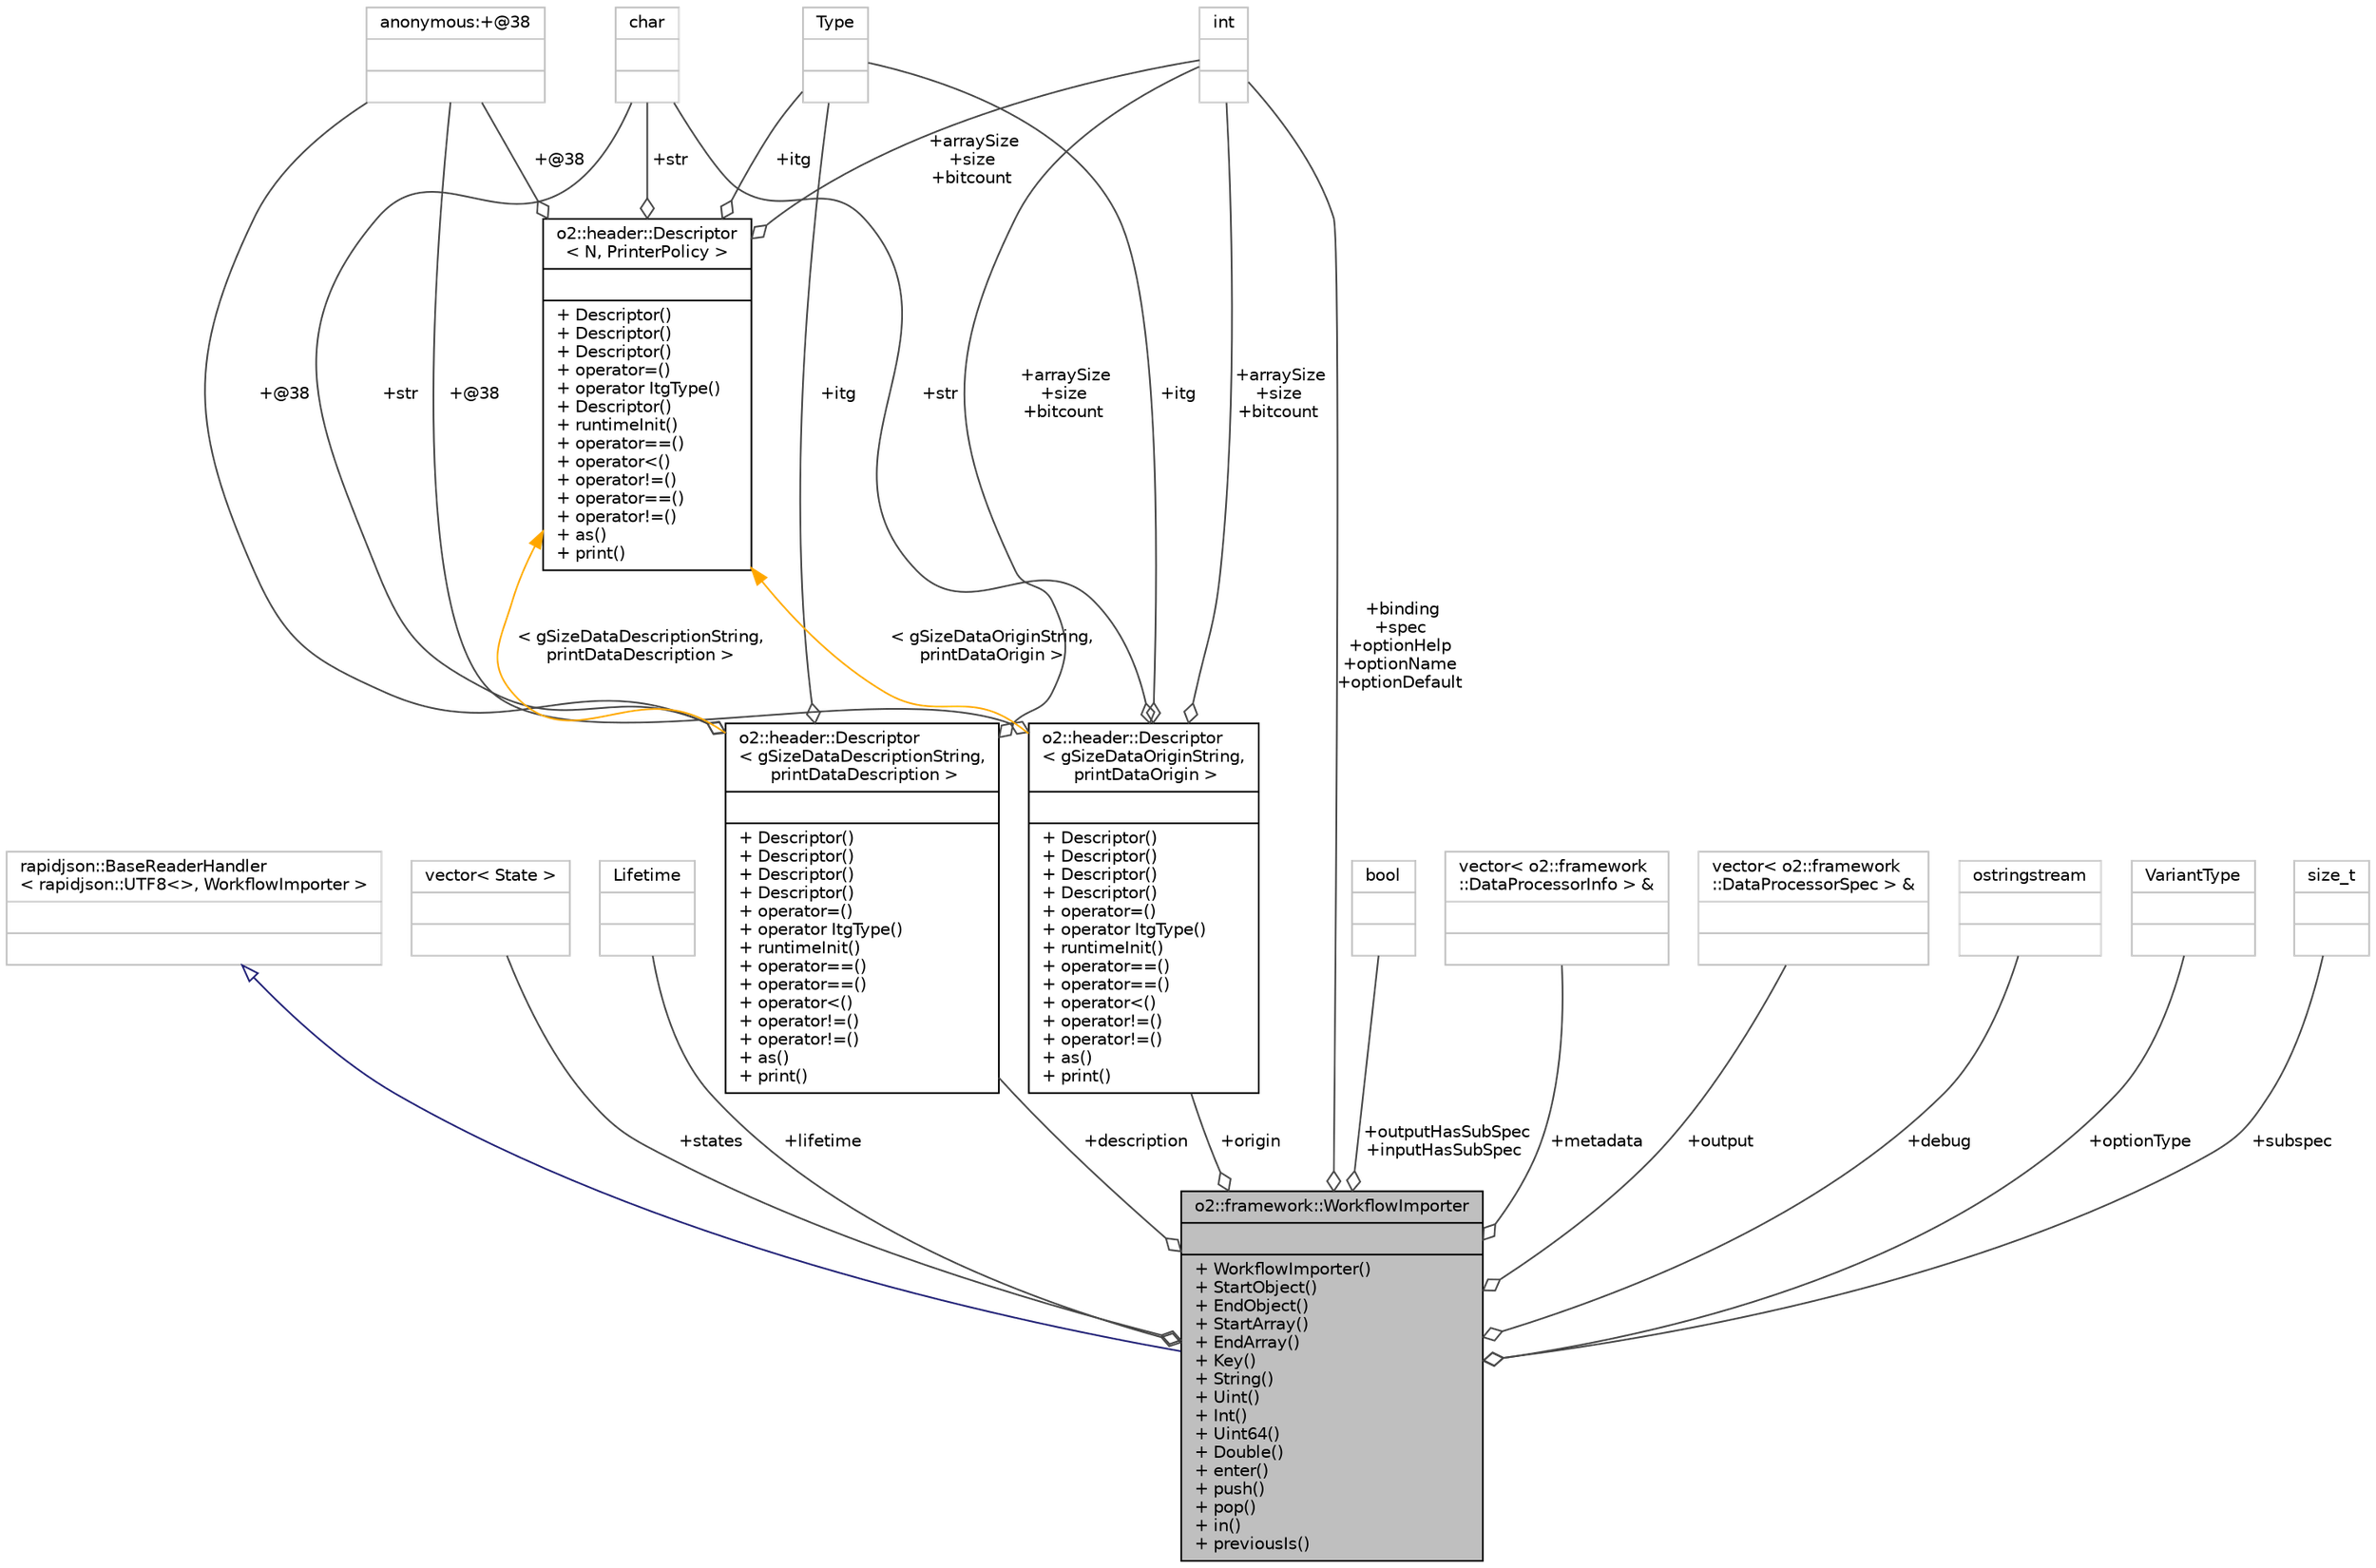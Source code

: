 digraph "o2::framework::WorkflowImporter"
{
 // INTERACTIVE_SVG=YES
  bgcolor="transparent";
  edge [fontname="Helvetica",fontsize="10",labelfontname="Helvetica",labelfontsize="10"];
  node [fontname="Helvetica",fontsize="10",shape=record];
  Node2 [label="{o2::framework::WorkflowImporter\n||+ WorkflowImporter()\l+ StartObject()\l+ EndObject()\l+ StartArray()\l+ EndArray()\l+ Key()\l+ String()\l+ Uint()\l+ Int()\l+ Uint64()\l+ Double()\l+ enter()\l+ push()\l+ pop()\l+ in()\l+ previousIs()\l}",height=0.2,width=0.4,color="black", fillcolor="grey75", style="filled", fontcolor="black"];
  Node3 -> Node2 [dir="back",color="midnightblue",fontsize="10",style="solid",arrowtail="onormal",fontname="Helvetica"];
  Node3 [label="{rapidjson::BaseReaderHandler\l\< rapidjson::UTF8\<\>, WorkflowImporter \>\n||}",height=0.2,width=0.4,color="grey75"];
  Node4 -> Node2 [color="grey25",fontsize="10",style="solid",label=" +states" ,arrowhead="odiamond",fontname="Helvetica"];
  Node4 [label="{vector\< State \>\n||}",height=0.2,width=0.4,color="grey75"];
  Node5 -> Node2 [color="grey25",fontsize="10",style="solid",label=" +lifetime" ,arrowhead="odiamond",fontname="Helvetica"];
  Node5 [label="{Lifetime\n||}",height=0.2,width=0.4,color="grey75"];
  Node6 -> Node2 [color="grey25",fontsize="10",style="solid",label=" +origin" ,arrowhead="odiamond",fontname="Helvetica"];
  Node6 [label="{o2::header::Descriptor\l\< gSizeDataOriginString,\l printDataOrigin \>\n||+ Descriptor()\l+ Descriptor()\l+ Descriptor()\l+ Descriptor()\l+ operator=()\l+ operator ItgType()\l+ runtimeInit()\l+ operator==()\l+ operator==()\l+ operator\<()\l+ operator!=()\l+ operator!=()\l+ as()\l+ print()\l}",height=0.2,width=0.4,color="black",URL="$d9/db3/structo2_1_1header_1_1Descriptor.html"];
  Node7 -> Node6 [color="grey25",fontsize="10",style="solid",label=" +itg" ,arrowhead="odiamond",fontname="Helvetica"];
  Node7 [label="{Type\n||}",height=0.2,width=0.4,color="grey75"];
  Node8 -> Node6 [color="grey25",fontsize="10",style="solid",label=" +str" ,arrowhead="odiamond",fontname="Helvetica"];
  Node8 [label="{char\n||}",height=0.2,width=0.4,color="grey75"];
  Node9 -> Node6 [color="grey25",fontsize="10",style="solid",label=" +arraySize\n+size\n+bitcount" ,arrowhead="odiamond",fontname="Helvetica"];
  Node9 [label="{int\n||}",height=0.2,width=0.4,color="grey75"];
  Node10 -> Node6 [color="grey25",fontsize="10",style="solid",label=" +@38" ,arrowhead="odiamond",fontname="Helvetica"];
  Node10 [label="{anonymous:+@38\n||}",height=0.2,width=0.4,color="grey75"];
  Node11 -> Node6 [dir="back",color="orange",fontsize="10",style="solid",label=" \< gSizeDataOriginString,\l printDataOrigin \>" ,fontname="Helvetica"];
  Node11 [label="{o2::header::Descriptor\l\< N, PrinterPolicy \>\n||+ Descriptor()\l+ Descriptor()\l+ Descriptor()\l+ operator=()\l+ operator ItgType()\l+ Descriptor()\l+ runtimeInit()\l+ operator==()\l+ operator\<()\l+ operator!=()\l+ operator==()\l+ operator!=()\l+ as()\l+ print()\l}",height=0.2,width=0.4,color="black",URL="$d9/db3/structo2_1_1header_1_1Descriptor.html"];
  Node7 -> Node11 [color="grey25",fontsize="10",style="solid",label=" +itg" ,arrowhead="odiamond",fontname="Helvetica"];
  Node8 -> Node11 [color="grey25",fontsize="10",style="solid",label=" +str" ,arrowhead="odiamond",fontname="Helvetica"];
  Node9 -> Node11 [color="grey25",fontsize="10",style="solid",label=" +arraySize\n+size\n+bitcount" ,arrowhead="odiamond",fontname="Helvetica"];
  Node10 -> Node11 [color="grey25",fontsize="10",style="solid",label=" +@38" ,arrowhead="odiamond",fontname="Helvetica"];
  Node12 -> Node2 [color="grey25",fontsize="10",style="solid",label=" +description" ,arrowhead="odiamond",fontname="Helvetica"];
  Node12 [label="{o2::header::Descriptor\l\< gSizeDataDescriptionString,\l printDataDescription \>\n||+ Descriptor()\l+ Descriptor()\l+ Descriptor()\l+ Descriptor()\l+ operator=()\l+ operator ItgType()\l+ runtimeInit()\l+ operator==()\l+ operator==()\l+ operator\<()\l+ operator!=()\l+ operator!=()\l+ as()\l+ print()\l}",height=0.2,width=0.4,color="black",URL="$d9/db3/structo2_1_1header_1_1Descriptor.html"];
  Node7 -> Node12 [color="grey25",fontsize="10",style="solid",label=" +itg" ,arrowhead="odiamond",fontname="Helvetica"];
  Node8 -> Node12 [color="grey25",fontsize="10",style="solid",label=" +str" ,arrowhead="odiamond",fontname="Helvetica"];
  Node9 -> Node12 [color="grey25",fontsize="10",style="solid",label=" +arraySize\n+size\n+bitcount" ,arrowhead="odiamond",fontname="Helvetica"];
  Node10 -> Node12 [color="grey25",fontsize="10",style="solid",label=" +@38" ,arrowhead="odiamond",fontname="Helvetica"];
  Node11 -> Node12 [dir="back",color="orange",fontsize="10",style="solid",label=" \< gSizeDataDescriptionString,\l printDataDescription \>" ,fontname="Helvetica"];
  Node9 -> Node2 [color="grey25",fontsize="10",style="solid",label=" +binding\n+spec\n+optionHelp\n+optionName\n+optionDefault" ,arrowhead="odiamond",fontname="Helvetica"];
  Node13 -> Node2 [color="grey25",fontsize="10",style="solid",label=" +outputHasSubSpec\n+inputHasSubSpec" ,arrowhead="odiamond",fontname="Helvetica"];
  Node13 [label="{bool\n||}",height=0.2,width=0.4,color="grey75"];
  Node14 -> Node2 [color="grey25",fontsize="10",style="solid",label=" +metadata" ,arrowhead="odiamond",fontname="Helvetica"];
  Node14 [label="{vector\< o2::framework\l::DataProcessorInfo \> &\n||}",height=0.2,width=0.4,color="grey75"];
  Node15 -> Node2 [color="grey25",fontsize="10",style="solid",label=" +output" ,arrowhead="odiamond",fontname="Helvetica"];
  Node15 [label="{vector\< o2::framework\l::DataProcessorSpec \> &\n||}",height=0.2,width=0.4,color="grey75"];
  Node16 -> Node2 [color="grey25",fontsize="10",style="solid",label=" +debug" ,arrowhead="odiamond",fontname="Helvetica"];
  Node16 [label="{ostringstream\n||}",height=0.2,width=0.4,color="grey75"];
  Node17 -> Node2 [color="grey25",fontsize="10",style="solid",label=" +optionType" ,arrowhead="odiamond",fontname="Helvetica"];
  Node17 [label="{VariantType\n||}",height=0.2,width=0.4,color="grey75"];
  Node18 -> Node2 [color="grey25",fontsize="10",style="solid",label=" +subspec" ,arrowhead="odiamond",fontname="Helvetica"];
  Node18 [label="{size_t\n||}",height=0.2,width=0.4,color="grey75"];
}
